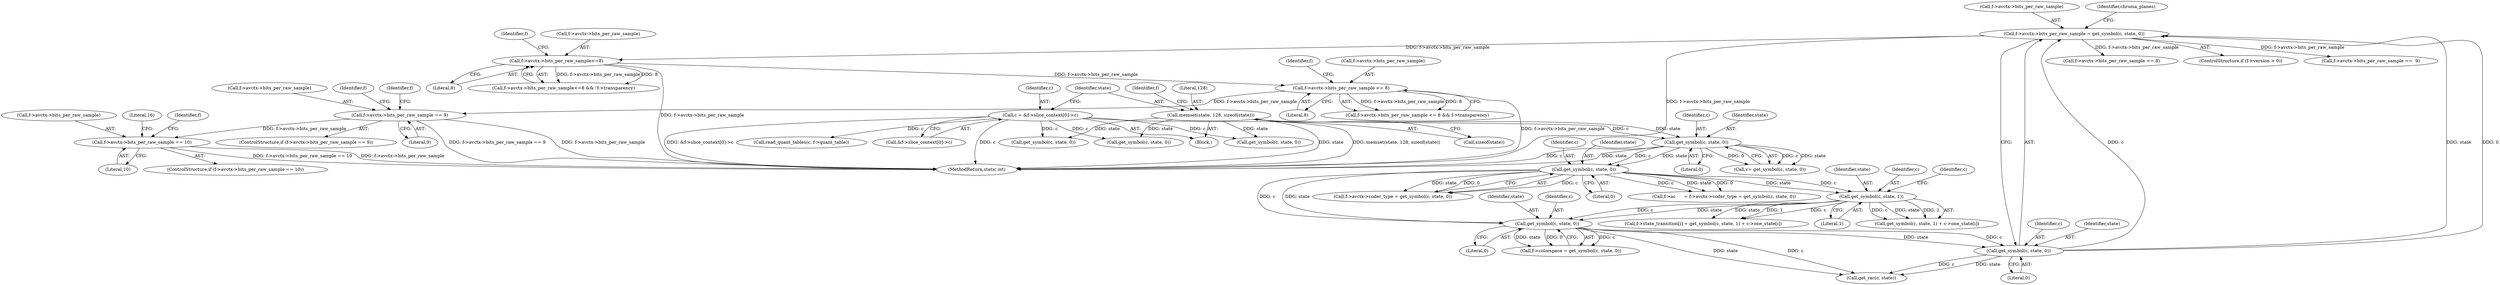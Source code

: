 digraph "0_FFmpeg_b05cd1ea7e45a836f7f6071a716c38bb30326e0f@pointer" {
"1000519" [label="(Call,f->avctx->bits_per_raw_sample == 9)"];
"1000458" [label="(Call,f->avctx->bits_per_raw_sample <= 8)"];
"1000368" [label="(Call,f->avctx->bits_per_raw_sample<=8)"];
"1000225" [label="(Call,f->avctx->bits_per_raw_sample = get_symbol(c, state, 0))"];
"1000231" [label="(Call,get_symbol(c, state, 0))"];
"1000215" [label="(Call,get_symbol(c, state, 0))"];
"1000202" [label="(Call,get_symbol(c, state, 1))"];
"1000175" [label="(Call,get_symbol(c, state, 0))"];
"1000142" [label="(Call,get_symbol(c, state, 0))"];
"1000113" [label="(Call,c = &f->slice_context[0]->c)"];
"1000123" [label="(Call,memset(state, 128, sizeof(state)))"];
"1000582" [label="(Call,f->avctx->bits_per_raw_sample == 10)"];
"1000204" [label="(Identifier,state)"];
"1000520" [label="(Call,f->avctx->bits_per_raw_sample)"];
"1000143" [label="(Identifier,c)"];
"1000124" [label="(Identifier,state)"];
"1000529" [label="(Identifier,f)"];
"1000464" [label="(Literal,8)"];
"1000177" [label="(Identifier,state)"];
"1000226" [label="(Call,f->avctx->bits_per_raw_sample)"];
"1000114" [label="(Identifier,c)"];
"1000585" [label="(Identifier,f)"];
"1000592" [label="(Identifier,f)"];
"1000218" [label="(Literal,0)"];
"1000367" [label="(Call,f->avctx->bits_per_raw_sample<=8 && !f->transparency)"];
"1000525" [label="(Literal,9)"];
"1000368" [label="(Call,f->avctx->bits_per_raw_sample<=8)"];
"1000343" [label="(Call,f->avctx->bits_per_raw_sample <= 8)"];
"1000203" [label="(Identifier,c)"];
"1000195" [label="(Call,f->state_transition[i] = get_symbol(c, state, 1) + c->one_state[i])"];
"1000458" [label="(Call,f->avctx->bits_per_raw_sample <= 8)"];
"1000123" [label="(Call,memset(state, 128, sizeof(state)))"];
"1001201" [label="(Call,get_symbol(c, state, 0))"];
"1000115" [label="(Call,&f->slice_context[0]->c)"];
"1000125" [label="(Literal,128)"];
"1000581" [label="(ControlStructure,if (f->avctx->bits_per_raw_sample == 10))"];
"1000583" [label="(Call,f->avctx->bits_per_raw_sample)"];
"1000648" [label="(Literal,16)"];
"1000142" [label="(Call,get_symbol(c, state, 0))"];
"1000377" [label="(Identifier,f)"];
"1000140" [label="(Call,v= get_symbol(c, state, 0))"];
"1000219" [label="(ControlStructure,if (f->version > 0))"];
"1000211" [label="(Call,f->colorspace = get_symbol(c, state, 0))"];
"1000369" [label="(Call,f->avctx->bits_per_raw_sample)"];
"1000234" [label="(Literal,0)"];
"1000217" [label="(Identifier,state)"];
"1000145" [label="(Literal,0)"];
"1000868" [label="(Call,get_symbol(c, state, 0))"];
"1000457" [label="(Call,f->avctx->bits_per_raw_sample <= 8 && f->transparency)"];
"1001295" [label="(MethodReturn,static int)"];
"1000178" [label="(Literal,0)"];
"1000205" [label="(Literal,1)"];
"1000144" [label="(Identifier,state)"];
"1000126" [label="(Call,sizeof(state))"];
"1000374" [label="(Literal,8)"];
"1000236" [label="(Identifier,chroma_planes)"];
"1000201" [label="(Call,get_symbol(c, state, 1) + c->one_state[i])"];
"1000588" [label="(Literal,10)"];
"1000466" [label="(Identifier,f)"];
"1000176" [label="(Identifier,c)"];
"1000233" [label="(Identifier,state)"];
"1000231" [label="(Call,get_symbol(c, state, 0))"];
"1000519" [label="(Call,f->avctx->bits_per_raw_sample == 9)"];
"1000215" [label="(Call,get_symbol(c, state, 0))"];
"1000237" [label="(Call,get_rac(c, state))"];
"1000518" [label="(ControlStructure,if (f->avctx->bits_per_raw_sample == 9))"];
"1000175" [label="(Call,get_symbol(c, state, 0))"];
"1000113" [label="(Call,c = &f->slice_context[0]->c)"];
"1000232" [label="(Identifier,c)"];
"1000720" [label="(Call,f->avctx->bits_per_raw_sample ==  9)"];
"1000225" [label="(Call,f->avctx->bits_per_raw_sample = get_symbol(c, state, 0))"];
"1000208" [label="(Identifier,c)"];
"1000216" [label="(Identifier,c)"];
"1000838" [label="(Call,read_quant_tables(c, f->quant_table))"];
"1000202" [label="(Call,get_symbol(c, state, 1))"];
"1000131" [label="(Identifier,f)"];
"1000582" [label="(Call,f->avctx->bits_per_raw_sample == 10)"];
"1000104" [label="(Block,)"];
"1000459" [label="(Call,f->avctx->bits_per_raw_sample)"];
"1001016" [label="(Call,get_symbol(c, state, 0))"];
"1000165" [label="(Call,f->ac      = f->avctx->coder_type = get_symbol(c, state, 0))"];
"1000169" [label="(Call,f->avctx->coder_type = get_symbol(c, state, 0))"];
"1000519" -> "1000518"  [label="AST: "];
"1000519" -> "1000525"  [label="CFG: "];
"1000520" -> "1000519"  [label="AST: "];
"1000525" -> "1000519"  [label="AST: "];
"1000529" -> "1000519"  [label="CFG: "];
"1000585" -> "1000519"  [label="CFG: "];
"1000519" -> "1001295"  [label="DDG: f->avctx->bits_per_raw_sample"];
"1000519" -> "1001295"  [label="DDG: f->avctx->bits_per_raw_sample == 9"];
"1000458" -> "1000519"  [label="DDG: f->avctx->bits_per_raw_sample"];
"1000519" -> "1000582"  [label="DDG: f->avctx->bits_per_raw_sample"];
"1000458" -> "1000457"  [label="AST: "];
"1000458" -> "1000464"  [label="CFG: "];
"1000459" -> "1000458"  [label="AST: "];
"1000464" -> "1000458"  [label="AST: "];
"1000466" -> "1000458"  [label="CFG: "];
"1000457" -> "1000458"  [label="CFG: "];
"1000458" -> "1001295"  [label="DDG: f->avctx->bits_per_raw_sample"];
"1000458" -> "1000457"  [label="DDG: f->avctx->bits_per_raw_sample"];
"1000458" -> "1000457"  [label="DDG: 8"];
"1000368" -> "1000458"  [label="DDG: f->avctx->bits_per_raw_sample"];
"1000368" -> "1000367"  [label="AST: "];
"1000368" -> "1000374"  [label="CFG: "];
"1000369" -> "1000368"  [label="AST: "];
"1000374" -> "1000368"  [label="AST: "];
"1000377" -> "1000368"  [label="CFG: "];
"1000367" -> "1000368"  [label="CFG: "];
"1000368" -> "1001295"  [label="DDG: f->avctx->bits_per_raw_sample"];
"1000368" -> "1000367"  [label="DDG: f->avctx->bits_per_raw_sample"];
"1000368" -> "1000367"  [label="DDG: 8"];
"1000225" -> "1000368"  [label="DDG: f->avctx->bits_per_raw_sample"];
"1000225" -> "1000219"  [label="AST: "];
"1000225" -> "1000231"  [label="CFG: "];
"1000226" -> "1000225"  [label="AST: "];
"1000231" -> "1000225"  [label="AST: "];
"1000236" -> "1000225"  [label="CFG: "];
"1000225" -> "1001295"  [label="DDG: f->avctx->bits_per_raw_sample"];
"1000231" -> "1000225"  [label="DDG: c"];
"1000231" -> "1000225"  [label="DDG: state"];
"1000231" -> "1000225"  [label="DDG: 0"];
"1000225" -> "1000343"  [label="DDG: f->avctx->bits_per_raw_sample"];
"1000225" -> "1000720"  [label="DDG: f->avctx->bits_per_raw_sample"];
"1000231" -> "1000234"  [label="CFG: "];
"1000232" -> "1000231"  [label="AST: "];
"1000233" -> "1000231"  [label="AST: "];
"1000234" -> "1000231"  [label="AST: "];
"1000215" -> "1000231"  [label="DDG: c"];
"1000215" -> "1000231"  [label="DDG: state"];
"1000231" -> "1000237"  [label="DDG: c"];
"1000231" -> "1000237"  [label="DDG: state"];
"1000215" -> "1000211"  [label="AST: "];
"1000215" -> "1000218"  [label="CFG: "];
"1000216" -> "1000215"  [label="AST: "];
"1000217" -> "1000215"  [label="AST: "];
"1000218" -> "1000215"  [label="AST: "];
"1000211" -> "1000215"  [label="CFG: "];
"1000215" -> "1000211"  [label="DDG: c"];
"1000215" -> "1000211"  [label="DDG: state"];
"1000215" -> "1000211"  [label="DDG: 0"];
"1000202" -> "1000215"  [label="DDG: c"];
"1000202" -> "1000215"  [label="DDG: state"];
"1000175" -> "1000215"  [label="DDG: c"];
"1000175" -> "1000215"  [label="DDG: state"];
"1000215" -> "1000237"  [label="DDG: c"];
"1000215" -> "1000237"  [label="DDG: state"];
"1000202" -> "1000201"  [label="AST: "];
"1000202" -> "1000205"  [label="CFG: "];
"1000203" -> "1000202"  [label="AST: "];
"1000204" -> "1000202"  [label="AST: "];
"1000205" -> "1000202"  [label="AST: "];
"1000208" -> "1000202"  [label="CFG: "];
"1000202" -> "1000195"  [label="DDG: c"];
"1000202" -> "1000195"  [label="DDG: state"];
"1000202" -> "1000195"  [label="DDG: 1"];
"1000202" -> "1000201"  [label="DDG: c"];
"1000202" -> "1000201"  [label="DDG: state"];
"1000202" -> "1000201"  [label="DDG: 1"];
"1000175" -> "1000202"  [label="DDG: c"];
"1000175" -> "1000202"  [label="DDG: state"];
"1000175" -> "1000169"  [label="AST: "];
"1000175" -> "1000178"  [label="CFG: "];
"1000176" -> "1000175"  [label="AST: "];
"1000177" -> "1000175"  [label="AST: "];
"1000178" -> "1000175"  [label="AST: "];
"1000169" -> "1000175"  [label="CFG: "];
"1000175" -> "1000165"  [label="DDG: c"];
"1000175" -> "1000165"  [label="DDG: state"];
"1000175" -> "1000165"  [label="DDG: 0"];
"1000175" -> "1000169"  [label="DDG: c"];
"1000175" -> "1000169"  [label="DDG: state"];
"1000175" -> "1000169"  [label="DDG: 0"];
"1000142" -> "1000175"  [label="DDG: c"];
"1000142" -> "1000175"  [label="DDG: state"];
"1000142" -> "1000140"  [label="AST: "];
"1000142" -> "1000145"  [label="CFG: "];
"1000143" -> "1000142"  [label="AST: "];
"1000144" -> "1000142"  [label="AST: "];
"1000145" -> "1000142"  [label="AST: "];
"1000140" -> "1000142"  [label="CFG: "];
"1000142" -> "1001295"  [label="DDG: state"];
"1000142" -> "1001295"  [label="DDG: c"];
"1000142" -> "1000140"  [label="DDG: c"];
"1000142" -> "1000140"  [label="DDG: state"];
"1000142" -> "1000140"  [label="DDG: 0"];
"1000113" -> "1000142"  [label="DDG: c"];
"1000123" -> "1000142"  [label="DDG: state"];
"1000113" -> "1000104"  [label="AST: "];
"1000113" -> "1000115"  [label="CFG: "];
"1000114" -> "1000113"  [label="AST: "];
"1000115" -> "1000113"  [label="AST: "];
"1000124" -> "1000113"  [label="CFG: "];
"1000113" -> "1001295"  [label="DDG: c"];
"1000113" -> "1001295"  [label="DDG: &f->slice_context[0]->c"];
"1000113" -> "1000838"  [label="DDG: c"];
"1000113" -> "1000868"  [label="DDG: c"];
"1000113" -> "1001016"  [label="DDG: c"];
"1000113" -> "1001201"  [label="DDG: c"];
"1000123" -> "1000104"  [label="AST: "];
"1000123" -> "1000126"  [label="CFG: "];
"1000124" -> "1000123"  [label="AST: "];
"1000125" -> "1000123"  [label="AST: "];
"1000126" -> "1000123"  [label="AST: "];
"1000131" -> "1000123"  [label="CFG: "];
"1000123" -> "1001295"  [label="DDG: memset(state, 128, sizeof(state))"];
"1000123" -> "1001295"  [label="DDG: state"];
"1000123" -> "1000868"  [label="DDG: state"];
"1000123" -> "1001016"  [label="DDG: state"];
"1000123" -> "1001201"  [label="DDG: state"];
"1000582" -> "1000581"  [label="AST: "];
"1000582" -> "1000588"  [label="CFG: "];
"1000583" -> "1000582"  [label="AST: "];
"1000588" -> "1000582"  [label="AST: "];
"1000592" -> "1000582"  [label="CFG: "];
"1000648" -> "1000582"  [label="CFG: "];
"1000582" -> "1001295"  [label="DDG: f->avctx->bits_per_raw_sample"];
"1000582" -> "1001295"  [label="DDG: f->avctx->bits_per_raw_sample == 10"];
}
